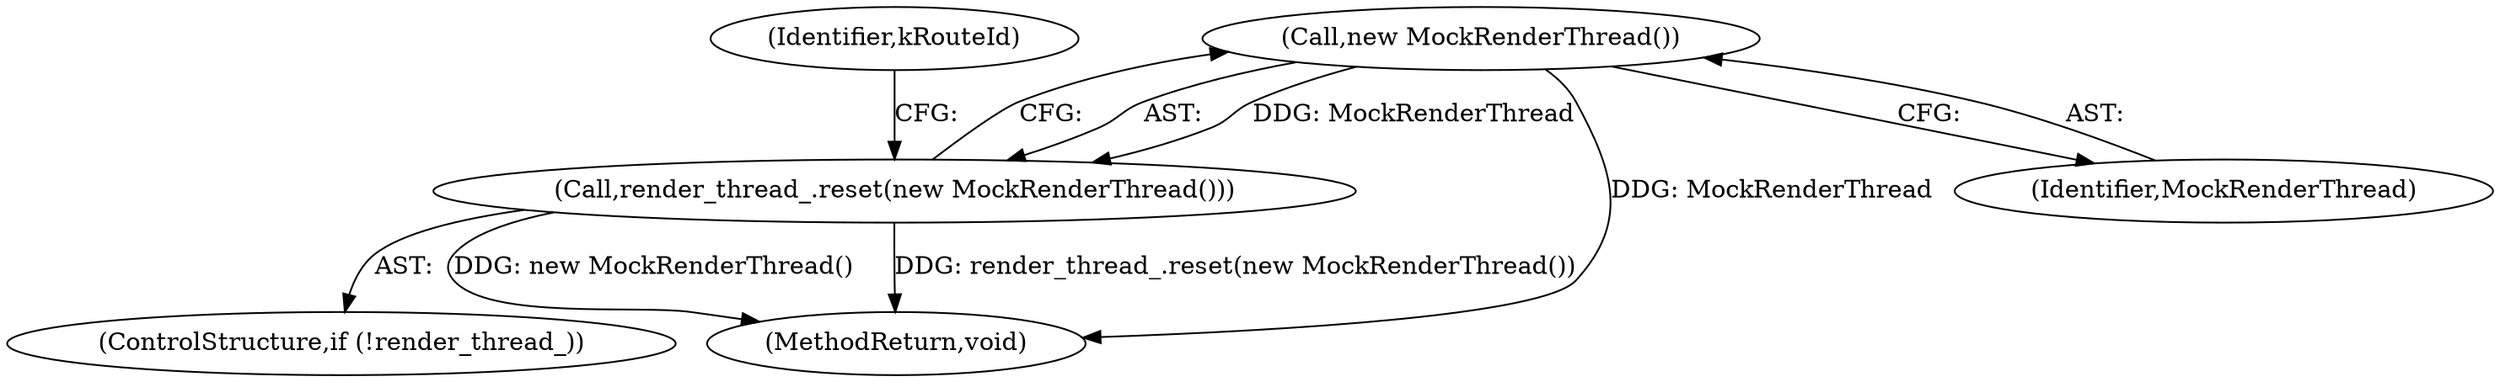 digraph "0_Chrome_d926098e2e2be270c80a5ba25ab8a611b80b8556@API" {
"1000120" [label="(Call,new MockRenderThread())"];
"1000119" [label="(Call,render_thread_.reset(new MockRenderThread()))"];
"1000121" [label="(Identifier,MockRenderThread)"];
"1000120" [label="(Call,new MockRenderThread())"];
"1000119" [label="(Call,render_thread_.reset(new MockRenderThread()))"];
"1000116" [label="(ControlStructure,if (!render_thread_))"];
"1000260" [label="(MethodReturn,void)"];
"1000123" [label="(Identifier,kRouteId)"];
"1000120" -> "1000119"  [label="AST: "];
"1000120" -> "1000121"  [label="CFG: "];
"1000121" -> "1000120"  [label="AST: "];
"1000119" -> "1000120"  [label="CFG: "];
"1000120" -> "1000260"  [label="DDG: MockRenderThread"];
"1000120" -> "1000119"  [label="DDG: MockRenderThread"];
"1000119" -> "1000116"  [label="AST: "];
"1000123" -> "1000119"  [label="CFG: "];
"1000119" -> "1000260"  [label="DDG: new MockRenderThread()"];
"1000119" -> "1000260"  [label="DDG: render_thread_.reset(new MockRenderThread())"];
}
